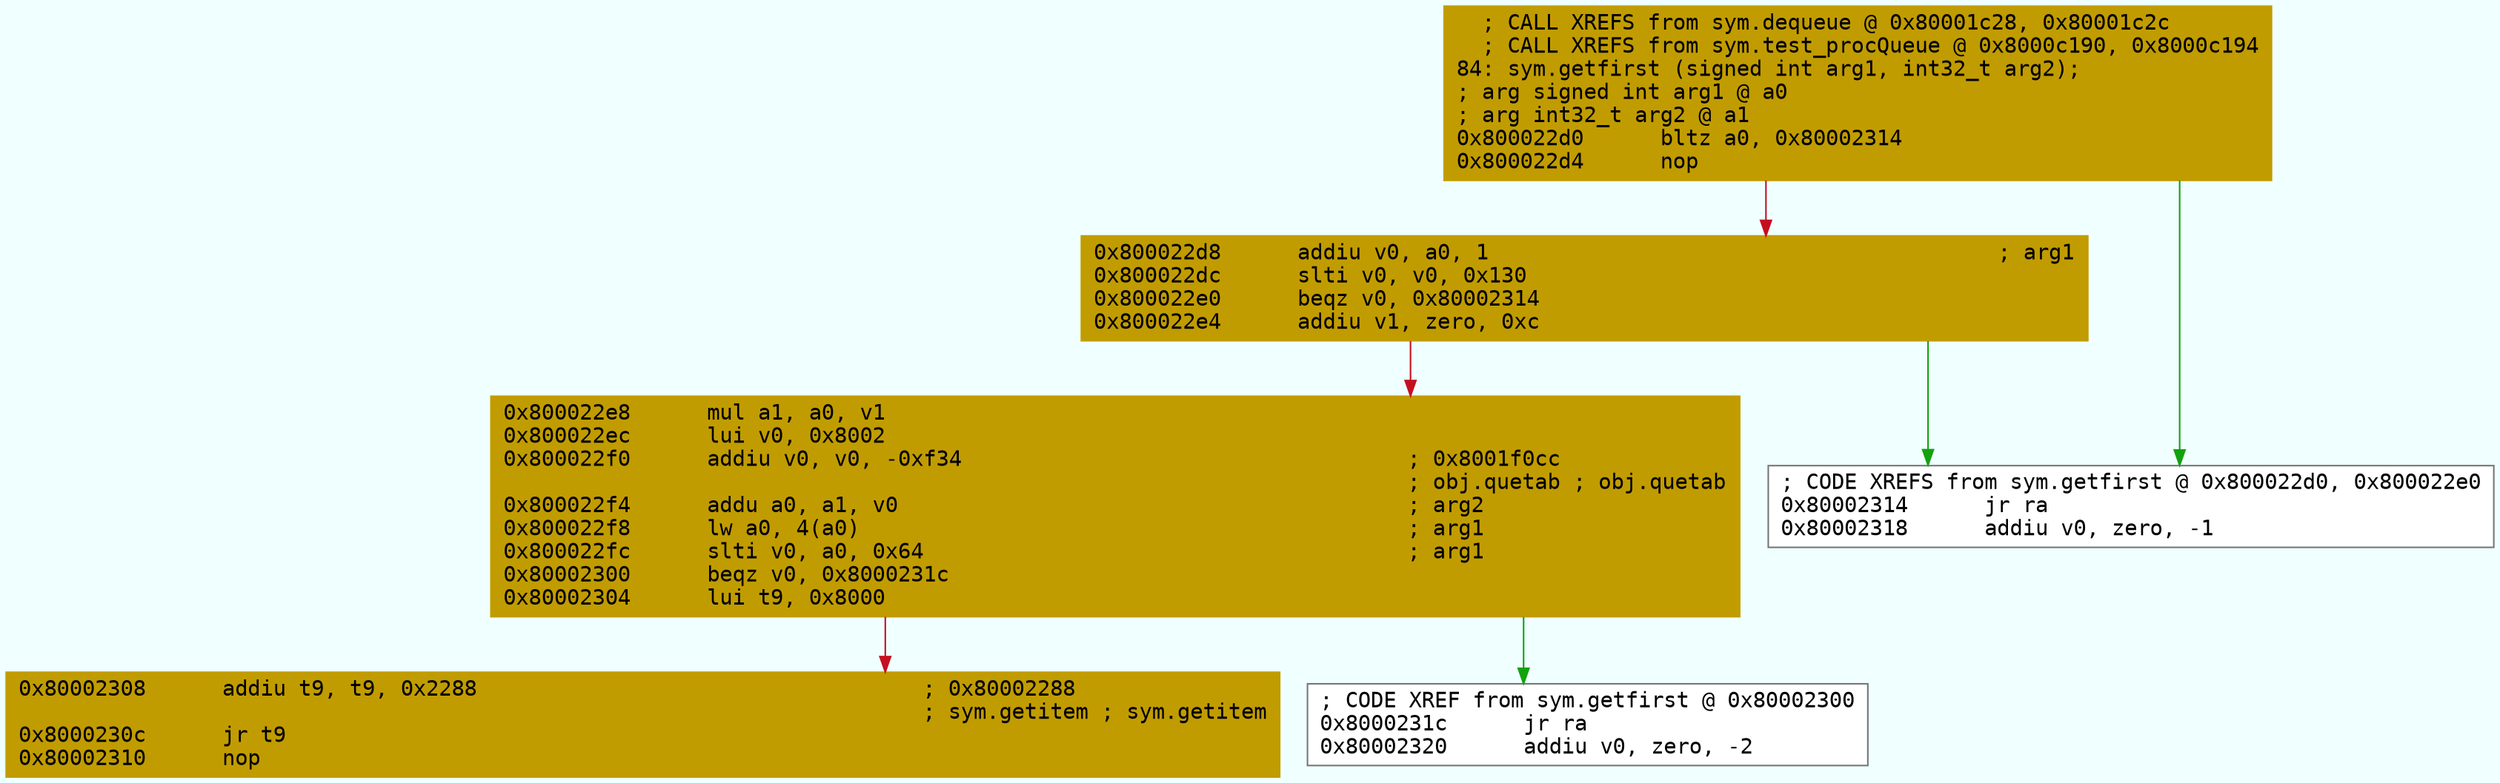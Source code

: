 digraph code {
	graph [bgcolor=azure fontsize=8 fontname="Courier" splines="ortho"];
	node [fillcolor=gray style=filled shape=box];
	edge [arrowhead="normal"];
	"0x800022d0" [URL="sym.getfirst/0x800022d0", fillcolor="#c19c00",color="#c19c00", fontname="Courier",label="  ; CALL XREFS from sym.dequeue @ 0x80001c28, 0x80001c2c\l  ; CALL XREFS from sym.test_procQueue @ 0x8000c190, 0x8000c194\l84: sym.getfirst (signed int arg1, int32_t arg2);\l; arg signed int arg1 @ a0\l; arg int32_t arg2 @ a1\l0x800022d0      bltz a0, 0x80002314\l0x800022d4      nop\l"]
	"0x800022d8" [URL="sym.getfirst/0x800022d8", fillcolor="#c19c00",color="#c19c00", fontname="Courier",label="0x800022d8      addiu v0, a0, 1                                        ; arg1\l0x800022dc      slti v0, v0, 0x130\l0x800022e0      beqz v0, 0x80002314\l0x800022e4      addiu v1, zero, 0xc\l"]
	"0x800022e8" [URL="sym.getfirst/0x800022e8", fillcolor="#c19c00",color="#c19c00", fontname="Courier",label="0x800022e8      mul a1, a0, v1\l0x800022ec      lui v0, 0x8002\l0x800022f0      addiu v0, v0, -0xf34                                   ; 0x8001f0cc\l                                                                       ; obj.quetab ; obj.quetab\l0x800022f4      addu a0, a1, v0                                        ; arg2\l0x800022f8      lw a0, 4(a0)                                           ; arg1\l0x800022fc      slti v0, a0, 0x64                                      ; arg1\l0x80002300      beqz v0, 0x8000231c\l0x80002304      lui t9, 0x8000\l"]
	"0x80002308" [URL="sym.getfirst/0x80002308", fillcolor="#c19c00",color="#c19c00", fontname="Courier",label="0x80002308      addiu t9, t9, 0x2288                                   ; 0x80002288\l                                                                       ; sym.getitem ; sym.getitem\l0x8000230c      jr t9\l0x80002310      nop\l"]
	"0x80002314" [URL="sym.getfirst/0x80002314", fillcolor="white",color="#767676", fontname="Courier",label="; CODE XREFS from sym.getfirst @ 0x800022d0, 0x800022e0\l0x80002314      jr ra\l0x80002318      addiu v0, zero, -1\l"]
	"0x8000231c" [URL="sym.getfirst/0x8000231c", fillcolor="white",color="#767676", fontname="Courier",label="; CODE XREF from sym.getfirst @ 0x80002300\l0x8000231c      jr ra\l0x80002320      addiu v0, zero, -2\l"]
        "0x800022d0" -> "0x80002314" [color="#13a10e"];
        "0x800022d0" -> "0x800022d8" [color="#c50f1f"];
        "0x800022d8" -> "0x80002314" [color="#13a10e"];
        "0x800022d8" -> "0x800022e8" [color="#c50f1f"];
        "0x800022e8" -> "0x8000231c" [color="#13a10e"];
        "0x800022e8" -> "0x80002308" [color="#c50f1f"];
}
